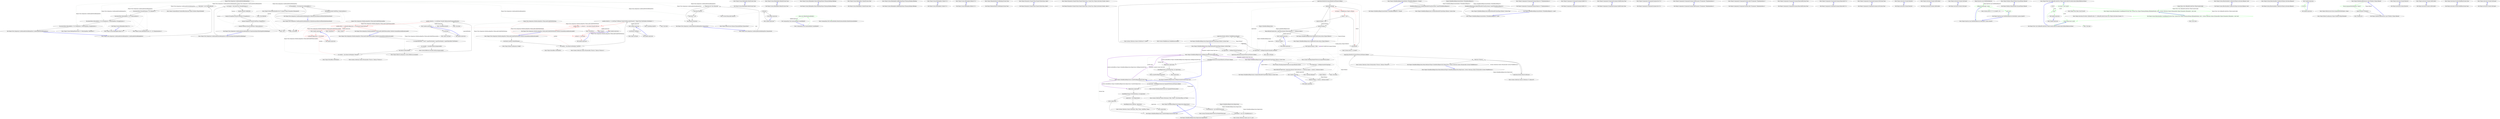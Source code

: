 digraph  {
n34 [label="Ninject.Tests.Integration.ConditionalAttributeBindingTests", span=""];
n0 [label="Entry Ninject.Tests.Integration.ConditionalAttributeBindingTests.ConditionalAttributeBindingTests()", span="75-75", cluster="Ninject.Tests.Integration.ConditionalAttributeBindingTests.ConditionalAttributeBindingTests()"];
n1 [label="this.kernel = new StandardKernel()", span="77-77", cluster="Ninject.Tests.Integration.ConditionalAttributeBindingTests.ConditionalAttributeBindingTests()"];
n2 [label="this.kernel.Bind<IVariableWeapon>().To<Hammer>()", span="78-78", cluster="Ninject.Tests.Integration.ConditionalAttributeBindingTests.ConditionalAttributeBindingTests()"];
n7 [label="Entry Ninject.StandardKernel.StandardKernel(params Ninject.Modules.INinjectModule[])", span="31-31", cluster="Ninject.StandardKernel.StandardKernel(params Ninject.Modules.INinjectModule[])"];
n3 [label="this.kernel.Bind<IAttackAbility>().To<UnknownAttack>()", span="79-79", cluster="Ninject.Tests.Integration.ConditionalAttributeBindingTests.ConditionalAttributeBindingTests()"];
n8 [label="Entry Ninject.Syntax.IBindingRoot.Bind<T>()", span="23-23", cluster="Ninject.Syntax.IBindingRoot.Bind<T>()"];
n9 [label="Entry Ninject.Syntax.IBindingToSyntax<T1>.To<TImplementation>()", span="31-31", cluster="Ninject.Syntax.IBindingToSyntax<T1>.To<TImplementation>()"];
n4 [label="this.kernel.Bind<IAttackAbility>().To<StrongAttack>().WhenTargetHas<StrongAttribute>()", span="80-80", cluster="Ninject.Tests.Integration.ConditionalAttributeBindingTests.ConditionalAttributeBindingTests()"];
n5 [label="this.kernel.Bind<IAttackAbility>().To<WeakAttack>().WhenTargetHas<WeakAttribute>()", span="81-81", cluster="Ninject.Tests.Integration.ConditionalAttributeBindingTests.ConditionalAttributeBindingTests()"];
n10 [label="Entry Ninject.Syntax.IBindingWhenSyntax<T>.WhenTargetHas<TAttribute>()", span="104-104", cluster="Ninject.Syntax.IBindingWhenSyntax<T>.WhenTargetHas<TAttribute>()"];
n6 [label="Exit Ninject.Tests.Integration.ConditionalAttributeBindingTests.ConditionalAttributeBindingTests()", span="75-75", cluster="Ninject.Tests.Integration.ConditionalAttributeBindingTests.ConditionalAttributeBindingTests()"];
n11 [label="Entry Ninject.Tests.Integration.ConditionalAttributeBindingTests.DefaultInstanceIsResolvedWhenNoAttributesMatch()", span="85-85", cluster="Ninject.Tests.Integration.ConditionalAttributeBindingTests.DefaultInstanceIsResolvedWhenNoAttributesMatch()"];
n12 [label="var attackAbility = this.kernel.Get<IAttackAbility>()", span="87-87", cluster="Ninject.Tests.Integration.ConditionalAttributeBindingTests.DefaultInstanceIsResolvedWhenNoAttributesMatch()"];
n13 [label="attackAbility.Should().BeOfType<UnknownAttack>()", span="88-88", cluster="Ninject.Tests.Integration.ConditionalAttributeBindingTests.DefaultInstanceIsResolvedWhenNoAttributesMatch()"];
n15 [label="Entry Ninject.Syntax.IResolutionRoot.Get<T>(params Ninject.Parameters.IParameter[])", span="30-30", cluster="Ninject.Syntax.IResolutionRoot.Get<T>(params Ninject.Parameters.IParameter[])"];
n14 [label="Exit Ninject.Tests.Integration.ConditionalAttributeBindingTests.DefaultInstanceIsResolvedWhenNoAttributesMatch()", span="85-85", cluster="Ninject.Tests.Integration.ConditionalAttributeBindingTests.DefaultInstanceIsResolvedWhenNoAttributesMatch()"];
n16 [label="Entry Unk.Should", span="", cluster="Unk.Should"];
n17 [label="Entry Unk.>", span="", cluster="Unk.>"];
n18 [label="Entry Ninject.Tests.Integration.ConditionalAttributeBindingTests.PropertiesAreInjectMatchingAttributeBindings()", span="92-92", cluster="Ninject.Tests.Integration.ConditionalAttributeBindingTests.PropertiesAreInjectMatchingAttributeBindings()"];
n19 [label="var hammer = this.kernel.Get<IVariableWeapon>()", span="94-94", cluster="Ninject.Tests.Integration.ConditionalAttributeBindingTests.PropertiesAreInjectMatchingAttributeBindings()"];
n20 [label="hammer.Should().NotBeNull()", span="95-95", cluster="Ninject.Tests.Integration.ConditionalAttributeBindingTests.PropertiesAreInjectMatchingAttributeBindings()"];
n21 [label="hammer.StrongAttack.Should().BeOfType<StrongAttack>()", span="96-96", cluster="Ninject.Tests.Integration.ConditionalAttributeBindingTests.PropertiesAreInjectMatchingAttributeBindings()"];
n22 [label="hammer.WeakAttack.Should().BeOfType<WeakAttack>()", span="97-97", cluster="Ninject.Tests.Integration.ConditionalAttributeBindingTests.PropertiesAreInjectMatchingAttributeBindings()"];
n23 [label="hammer.WtfAttack.Should().BeOfType<UnknownAttack>()", span="98-98", cluster="Ninject.Tests.Integration.ConditionalAttributeBindingTests.PropertiesAreInjectMatchingAttributeBindings()"];
n25 [label="Entry Unk.NotBeNull", span="", cluster="Unk.NotBeNull"];
n24 [label="Exit Ninject.Tests.Integration.ConditionalAttributeBindingTests.PropertiesAreInjectMatchingAttributeBindings()", span="92-92", cluster="Ninject.Tests.Integration.ConditionalAttributeBindingTests.PropertiesAreInjectMatchingAttributeBindings()"];
n26 [label="Entry Ninject.Tests.Integration.ConditionalAttributeBindingTests.Dispose(bool)", span="101-101", cluster="Ninject.Tests.Integration.ConditionalAttributeBindingTests.Dispose(bool)"];
n27 [label="disposing && !this.IsDisposed", span="103-103", cluster="Ninject.Tests.Integration.ConditionalAttributeBindingTests.Dispose(bool)"];
n30 [label="base.Dispose( disposing )", span="108-108", cluster="Ninject.Tests.Integration.ConditionalAttributeBindingTests.Dispose(bool)"];
n28 [label="this.kernel.Dispose()", span="105-105", cluster="Ninject.Tests.Integration.ConditionalAttributeBindingTests.Dispose(bool)"];
n29 [label="this.kernel = null", span="106-106", cluster="Ninject.Tests.Integration.ConditionalAttributeBindingTests.Dispose(bool)"];
n32 [label="Entry System.IDisposable.Dispose()", span="0-0", cluster="System.IDisposable.Dispose()"];
n31 [label="Exit Ninject.Tests.Integration.ConditionalAttributeBindingTests.Dispose(bool)", span="101-101", cluster="Ninject.Tests.Integration.ConditionalAttributeBindingTests.Dispose(bool)"];
n33 [label="Entry Ninject.Infrastructure.Disposal.DisposableObject.Dispose(bool)", span="47-47", cluster="Ninject.Infrastructure.Disposal.DisposableObject.Dispose(bool)"];
m0_1 [label="Exit Ninject.Syntax.IBindingRoot.Bind<T>()", span="26-26", cluster="Ninject.Syntax.IBindingRoot.Bind<T>()", file="CachePruningTests.cs"];
m0_2 [label="Entry Ninject.Syntax.IBindingRoot.Bind(System.Type)", span="32-32", cluster="Ninject.Syntax.IBindingRoot.Bind(System.Type)", file="CachePruningTests.cs"];
m0_3 [label="Exit Ninject.Syntax.IBindingRoot.Bind(System.Type)", span="32-32", cluster="Ninject.Syntax.IBindingRoot.Bind(System.Type)", file="CachePruningTests.cs"];
m0_10 [label="Entry Ninject.Syntax.IBindingRoot.Rebind(System.Type)", span="56-56", cluster="Ninject.Syntax.IBindingRoot.Rebind(System.Type)", file="CachePruningTests.cs"];
m0_11 [label="Exit Ninject.Syntax.IBindingRoot.Rebind(System.Type)", span="56-56", cluster="Ninject.Syntax.IBindingRoot.Rebind(System.Type)", file="CachePruningTests.cs"];
m0_14 [label="Entry Ninject.Syntax.IBindingRoot.RemoveBinding(Ninject.Planning.Bindings.IBinding)", span="68-68", cluster="Ninject.Syntax.IBindingRoot.RemoveBinding(Ninject.Planning.Bindings.IBinding)", file="CachePruningTests.cs"];
m0_15 [label="Exit Ninject.Syntax.IBindingRoot.RemoveBinding(Ninject.Planning.Bindings.IBinding)", span="68-68", cluster="Ninject.Syntax.IBindingRoot.RemoveBinding(Ninject.Planning.Bindings.IBinding)", file="CachePruningTests.cs"];
m0_6 [label="Entry Ninject.Syntax.IBindingRoot.Unbind(System.Type)", span="44-44", cluster="Ninject.Syntax.IBindingRoot.Unbind(System.Type)", file="CachePruningTests.cs"];
m0_7 [label="Exit Ninject.Syntax.IBindingRoot.Unbind(System.Type)", span="44-44", cluster="Ninject.Syntax.IBindingRoot.Unbind(System.Type)", file="CachePruningTests.cs"];
m0_12 [label="Entry Ninject.Syntax.IBindingRoot.AddBinding(Ninject.Planning.Bindings.IBinding)", span="62-62", cluster="Ninject.Syntax.IBindingRoot.AddBinding(Ninject.Planning.Bindings.IBinding)", file="CachePruningTests.cs"];
m0_13 [label="Exit Ninject.Syntax.IBindingRoot.AddBinding(Ninject.Planning.Bindings.IBinding)", span="62-62", cluster="Ninject.Syntax.IBindingRoot.AddBinding(Ninject.Planning.Bindings.IBinding)", file="CachePruningTests.cs"];
m0_4 [label="Entry Ninject.Syntax.IBindingRoot.Unbind<T>()", span="38-38", cluster="Ninject.Syntax.IBindingRoot.Unbind<T>()", file="CachePruningTests.cs"];
m0_5 [label="Exit Ninject.Syntax.IBindingRoot.Unbind<T>()", span="38-38", cluster="Ninject.Syntax.IBindingRoot.Unbind<T>()", file="CachePruningTests.cs"];
m0_8 [label="Entry Ninject.Syntax.IBindingRoot.Rebind<T>()", span="50-50", cluster="Ninject.Syntax.IBindingRoot.Rebind<T>()", file="CachePruningTests.cs"];
m0_9 [label="Exit Ninject.Syntax.IBindingRoot.Rebind<T>()", span="50-50", cluster="Ninject.Syntax.IBindingRoot.Rebind<T>()", file="CachePruningTests.cs"];
m1_0 [label="Entry Ninject.IReadonlyKernel.GetBindings(System.Type)", span="19-19", cluster="Ninject.IReadonlyKernel.GetBindings(System.Type)", file="CompiledModuleLoaderPlugin.cs"];
m1_1 [label="Exit Ninject.IReadonlyKernel.GetBindings(System.Type)", span="19-19", cluster="Ninject.IReadonlyKernel.GetBindings(System.Type)", file="CompiledModuleLoaderPlugin.cs"];
m2_0 [label="Entry Ninject.Parameters.PropertyValue.PropertyValue(string, object)", span="26-26", cluster="Ninject.Parameters.PropertyValue.PropertyValue(string, object)", file="ComponentContainer.cs"];
m2_1 [label="Exit Ninject.Parameters.PropertyValue.PropertyValue(string, object)", span="26-26", cluster="Ninject.Parameters.PropertyValue.PropertyValue(string, object)", file="ComponentContainer.cs"];
m2_2 [label="Entry Ninject.Parameters.PropertyValue.PropertyValue(string, System.Func<Ninject.Activation.IContext, object>)", span="33-33", cluster="Ninject.Parameters.PropertyValue.PropertyValue(string, System.Func<Ninject.Activation.IContext, object>)", file="ComponentContainer.cs"];
m2_3 [label="Exit Ninject.Parameters.PropertyValue.PropertyValue(string, System.Func<Ninject.Activation.IContext, object>)", span="33-33", cluster="Ninject.Parameters.PropertyValue.PropertyValue(string, System.Func<Ninject.Activation.IContext, object>)", file="ComponentContainer.cs"];
m4_8 [label="Entry System.Collections.Generic.ICollection<T>.Add(T)", span="0-0", cluster="System.Collections.Generic.ICollection<T>.Add(T)", file="GlobalKernelRegistration.cs"];
m4_66 [label="Entry System.Collections.Generic.List<T>.List()", span="0-0", cluster="System.Collections.Generic.List<T>.List()", file="GlobalKernelRegistration.cs"];
m4_30 [label="Entry object.GetType()", span="0-0", cluster="object.GetType()", file="GlobalKernelRegistration.cs"];
m4_36 [label="Entry Ninject.GlobalKernelRegistration.RemoveKernels(Ninject.GlobalKernelRegistration.Registration, System.Collections.Generic.IEnumerable<System.WeakReference>)", span="93-93", cluster="Ninject.GlobalKernelRegistration.RemoveKernels(Ninject.GlobalKernelRegistration.Registration, System.Collections.Generic.IEnumerable<System.WeakReference>)", file="GlobalKernelRegistration.cs"];
m4_37 [label="registration.KernelLock.AcquireWriterLock(Timeout.Infinite)", span="95-95", cluster="Ninject.GlobalKernelRegistration.RemoveKernels(Ninject.GlobalKernelRegistration.Registration, System.Collections.Generic.IEnumerable<System.WeakReference>)", file="GlobalKernelRegistration.cs"];
m4_38 [label="references.ToArray()", span="98-98", cluster="Ninject.GlobalKernelRegistration.RemoveKernels(Ninject.GlobalKernelRegistration.Registration, System.Collections.Generic.IEnumerable<System.WeakReference>)", file="GlobalKernelRegistration.cs"];
m4_39 [label="registration.Kernels.Remove(reference)", span="100-100", cluster="Ninject.GlobalKernelRegistration.RemoveKernels(Ninject.GlobalKernelRegistration.Registration, System.Collections.Generic.IEnumerable<System.WeakReference>)", file="GlobalKernelRegistration.cs"];
m4_40 [label="Exit Ninject.GlobalKernelRegistration.RemoveKernels(Ninject.GlobalKernelRegistration.Registration, System.Collections.Generic.IEnumerable<System.WeakReference>)", span="93-93", cluster="Ninject.GlobalKernelRegistration.RemoveKernels(Ninject.GlobalKernelRegistration.Registration, System.Collections.Generic.IEnumerable<System.WeakReference>)", file="GlobalKernelRegistration.cs"];
m4_0 [label="Entry Ninject.GlobalKernelRegistration.RegisterKernelForType(Ninject.IKernel, System.Type)", span="37-37", cluster="Ninject.GlobalKernelRegistration.RegisterKernelForType(Ninject.IKernel, System.Type)", file="GlobalKernelRegistration.cs"];
m4_1 [label="var registration = GetRegistrationForType(type)", span="39-39", cluster="Ninject.GlobalKernelRegistration.RegisterKernelForType(Ninject.IKernel, System.Type)", file="GlobalKernelRegistration.cs"];
m4_3 [label="registration.Kernels.Add(new WeakReference(kernel))", span="43-43", cluster="Ninject.GlobalKernelRegistration.RegisterKernelForType(Ninject.IKernel, System.Type)", file="GlobalKernelRegistration.cs"];
m4_2 [label="registration.KernelLock.AcquireWriterLock(Timeout.Infinite)", span="40-40", cluster="Ninject.GlobalKernelRegistration.RegisterKernelForType(Ninject.IKernel, System.Type)", file="GlobalKernelRegistration.cs"];
m4_4 [label="Exit Ninject.GlobalKernelRegistration.RegisterKernelForType(Ninject.IKernel, System.Type)", span="37-37", cluster="Ninject.GlobalKernelRegistration.RegisterKernelForType(Ninject.IKernel, System.Type)", file="GlobalKernelRegistration.cs"];
m4_50 [label="Entry Ninject.GlobalKernelRegistration.CreateNewRegistration(System.Type)", span="128-128", cluster="Ninject.GlobalKernelRegistration.CreateNewRegistration(System.Type)", file="GlobalKernelRegistration.cs"];
m4_51 [label="var lockCookie = kernelRegistrationsLock.UpgradeToWriterLock(Timeout.Infinite)", span="130-130", cluster="Ninject.GlobalKernelRegistration.CreateNewRegistration(System.Type)", file="GlobalKernelRegistration.cs"];
m4_53 [label="kernelRegistrations.TryGetValue(type, out registration)", span="134-134", cluster="Ninject.GlobalKernelRegistration.CreateNewRegistration(System.Type)", file="GlobalKernelRegistration.cs"];
m4_56 [label="kernelRegistrations.Add(type, registration)", span="140-140", cluster="Ninject.GlobalKernelRegistration.CreateNewRegistration(System.Type)", file="GlobalKernelRegistration.cs"];
m4_52 [label="Registration registration", span="133-133", cluster="Ninject.GlobalKernelRegistration.CreateNewRegistration(System.Type)", file="GlobalKernelRegistration.cs"];
m4_54 [label="return registration;", span="136-136", cluster="Ninject.GlobalKernelRegistration.CreateNewRegistration(System.Type)", file="GlobalKernelRegistration.cs"];
m4_55 [label="registration = new Registration()", span="139-139", cluster="Ninject.GlobalKernelRegistration.CreateNewRegistration(System.Type)", file="GlobalKernelRegistration.cs"];
m4_57 [label="return registration;", span="141-141", cluster="Ninject.GlobalKernelRegistration.CreateNewRegistration(System.Type)", file="GlobalKernelRegistration.cs"];
m4_58 [label="Exit Ninject.GlobalKernelRegistration.CreateNewRegistration(System.Type)", span="128-128", cluster="Ninject.GlobalKernelRegistration.CreateNewRegistration(System.Type)", file="GlobalKernelRegistration.cs"];
m4_31 [label="Entry System.Threading.ReaderWriterLock.AcquireReaderLock(int)", span="0-0", cluster="System.Threading.ReaderWriterLock.AcquireReaderLock(int)", file="GlobalKernelRegistration.cs"];
m4_9 [label="Entry Ninject.GlobalKernelRegistration.UnregisterKernelForType(Ninject.IKernel, System.Type)", span="51-51", cluster="Ninject.GlobalKernelRegistration.UnregisterKernelForType(Ninject.IKernel, System.Type)", file="GlobalKernelRegistration.cs"];
m4_10 [label="var registration = GetRegistrationForType(type)", span="53-53", cluster="Ninject.GlobalKernelRegistration.UnregisterKernelForType(Ninject.IKernel, System.Type)", file="GlobalKernelRegistration.cs"];
m4_11 [label="RemoveKernels(registration, registration.Kernels.Where(reference => reference.Target == kernel || !reference.IsAlive))", span="54-54", cluster="Ninject.GlobalKernelRegistration.UnregisterKernelForType(Ninject.IKernel, System.Type)", file="GlobalKernelRegistration.cs"];
m4_12 [label="Exit Ninject.GlobalKernelRegistration.UnregisterKernelForType(Ninject.IKernel, System.Type)", span="51-51", cluster="Ninject.GlobalKernelRegistration.UnregisterKernelForType(Ninject.IKernel, System.Type)", file="GlobalKernelRegistration.cs"];
m4_59 [label="Entry System.Threading.ReaderWriterLock.UpgradeToWriterLock(int)", span="0-0", cluster="System.Threading.ReaderWriterLock.UpgradeToWriterLock(int)", file="GlobalKernelRegistration.cs"];
m4_32 [label="Entry System.Action<T>.Invoke(T)", span="0-0", cluster="System.Action<T>.Invoke(T)", file="GlobalKernelRegistration.cs"];
m4_13 [label="Entry Unk.Where", span="", cluster="Unk.Where", file="GlobalKernelRegistration.cs"];
m4_60 [label="Entry Ninject.GlobalKernelRegistration.Registration.Registration()", span="151-151", cluster="Ninject.GlobalKernelRegistration.Registration.Registration()", file="GlobalKernelRegistration.cs"];
m4_62 [label="this.KernelLock = new ReaderWriterLock()", span="153-153", cluster="Ninject.GlobalKernelRegistration.Registration.Registration()", file="GlobalKernelRegistration.cs"];
m4_63 [label="this.Kernels = new List<WeakReference>()", span="154-154", cluster="Ninject.GlobalKernelRegistration.Registration.Registration()", file="GlobalKernelRegistration.cs"];
m4_64 [label="Exit Ninject.GlobalKernelRegistration.Registration.Registration()", span="151-151", cluster="Ninject.GlobalKernelRegistration.Registration.Registration()", file="GlobalKernelRegistration.cs"];
m4_14 [label="Entry Unk.RemoveKernels", span="", cluster="Unk.RemoveKernels", file="GlobalKernelRegistration.cs"];
m4_5 [label="Entry Ninject.GlobalKernelRegistration.GetRegistrationForType(System.Type)", span="109-109", cluster="Ninject.GlobalKernelRegistration.GetRegistrationForType(System.Type)", file="GlobalKernelRegistration.cs"];
m4_43 [label="kernelRegistrationsLock.AcquireReaderLock(Timeout.Infinite)", span="111-111", cluster="Ninject.GlobalKernelRegistration.GetRegistrationForType(System.Type)", file="GlobalKernelRegistration.cs"];
m4_45 [label="kernelRegistrations.TryGetValue(type, out registration)", span="115-115", cluster="Ninject.GlobalKernelRegistration.GetRegistrationForType(System.Type)", file="GlobalKernelRegistration.cs"];
m4_47 [label="return CreateNewRegistration(type);", span="120-120", cluster="Ninject.GlobalKernelRegistration.GetRegistrationForType(System.Type)", file="GlobalKernelRegistration.cs"];
m4_44 [label="Registration registration", span="114-114", cluster="Ninject.GlobalKernelRegistration.GetRegistrationForType(System.Type)", file="GlobalKernelRegistration.cs"];
m4_46 [label="return registration;", span="117-117", cluster="Ninject.GlobalKernelRegistration.GetRegistrationForType(System.Type)", file="GlobalKernelRegistration.cs"];
m4_48 [label="Exit Ninject.GlobalKernelRegistration.GetRegistrationForType(System.Type)", span="109-109", cluster="Ninject.GlobalKernelRegistration.GetRegistrationForType(System.Type)", file="GlobalKernelRegistration.cs"];
m4_33 [label="Entry lambda expression", span="89-89", cluster="lambda expression", file="GlobalKernelRegistration.cs"];
m4_16 [label="reference.Target == kernel || !reference.IsAlive", span="54-54", cluster="lambda expression", file="GlobalKernelRegistration.cs"];
m4_15 [label="Entry lambda expression", span="54-54", cluster="lambda expression", file="GlobalKernelRegistration.cs"];
m4_17 [label="Exit lambda expression", span="54-54", cluster="lambda expression", file="GlobalKernelRegistration.cs"];
m4_34 [label="!reference.IsAlive", span="89-89", cluster="lambda expression", file="GlobalKernelRegistration.cs"];
m4_35 [label="Exit lambda expression", span="89-89", cluster="lambda expression", file="GlobalKernelRegistration.cs"];
m4_49 [label="Entry System.Collections.Generic.IDictionary<TKey, TValue>.TryGetValue(TKey, out TValue)", span="0-0", cluster="System.Collections.Generic.IDictionary<TKey, TValue>.TryGetValue(TKey, out TValue)", file="GlobalKernelRegistration.cs"];
m4_42 [label="Entry System.Collections.Generic.ICollection<T>.Remove(T)", span="0-0", cluster="System.Collections.Generic.ICollection<T>.Remove(T)", file="GlobalKernelRegistration.cs"];
m4_7 [label="Entry System.WeakReference.WeakReference(object)", span="0-0", cluster="System.WeakReference.WeakReference(object)", file="GlobalKernelRegistration.cs"];
m4_65 [label="Entry System.Threading.ReaderWriterLock.ReaderWriterLock()", span="0-0", cluster="System.Threading.ReaderWriterLock.ReaderWriterLock()", file="GlobalKernelRegistration.cs"];
m4_18 [label="Entry Ninject.GlobalKernelRegistration.MapKernels(System.Action<Ninject.IKernel>)", span="61-61", cluster="Ninject.GlobalKernelRegistration.MapKernels(System.Action<Ninject.IKernel>)", file="GlobalKernelRegistration.cs"];
m4_19 [label="bool requiresCleanup = false", span="63-63", cluster="Ninject.GlobalKernelRegistration.MapKernels(System.Action<Ninject.IKernel>)", file="GlobalKernelRegistration.cs"];
m4_25 [label="action(kernel)", span="74-74", cluster="Ninject.GlobalKernelRegistration.MapKernels(System.Action<Ninject.IKernel>)", file="GlobalKernelRegistration.cs"];
m4_20 [label="var registration = GetRegistrationForType(this.GetType())", span="64-64", cluster="Ninject.GlobalKernelRegistration.MapKernels(System.Action<Ninject.IKernel>)", file="GlobalKernelRegistration.cs"];
m4_27 [label=requiresCleanup, span="87-87", cluster="Ninject.GlobalKernelRegistration.MapKernels(System.Action<Ninject.IKernel>)", file="GlobalKernelRegistration.cs"];
m4_21 [label="registration.KernelLock.AcquireReaderLock(Timeout.Infinite)", span="65-65", cluster="Ninject.GlobalKernelRegistration.MapKernels(System.Action<Ninject.IKernel>)", file="GlobalKernelRegistration.cs"];
m4_22 [label="registration.Kernels", span="69-69", cluster="Ninject.GlobalKernelRegistration.MapKernels(System.Action<Ninject.IKernel>)", file="GlobalKernelRegistration.cs"];
m4_28 [label="RemoveKernels(registration, registration.Kernels.Where(reference => !reference.IsAlive))", span="89-89", cluster="Ninject.GlobalKernelRegistration.MapKernels(System.Action<Ninject.IKernel>)", file="GlobalKernelRegistration.cs"];
m4_23 [label="var kernel = weakReference.Target as IKernel", span="71-71", cluster="Ninject.GlobalKernelRegistration.MapKernels(System.Action<Ninject.IKernel>)", color=red, community=0, file="GlobalKernelRegistration.cs"];
m4_24 [label="kernel != null", span="72-72", cluster="Ninject.GlobalKernelRegistration.MapKernels(System.Action<Ninject.IKernel>)", file="GlobalKernelRegistration.cs"];
m4_26 [label="requiresCleanup = true", span="78-78", cluster="Ninject.GlobalKernelRegistration.MapKernels(System.Action<Ninject.IKernel>)", file="GlobalKernelRegistration.cs"];
m4_29 [label="Exit Ninject.GlobalKernelRegistration.MapKernels(System.Action<Ninject.IKernel>)", span="61-61", cluster="Ninject.GlobalKernelRegistration.MapKernels(System.Action<Ninject.IKernel>)", file="GlobalKernelRegistration.cs"];
m4_61 [label="Entry System.Collections.Generic.IDictionary<TKey, TValue>.Add(TKey, TValue)", span="0-0", cluster="System.Collections.Generic.IDictionary<TKey, TValue>.Add(TKey, TValue)", file="GlobalKernelRegistration.cs"];
m4_41 [label="Entry System.Collections.Generic.IEnumerable<TSource>.ToArray<TSource>()", span="0-0", cluster="System.Collections.Generic.IEnumerable<TSource>.ToArray<TSource>()", file="GlobalKernelRegistration.cs"];
m4_6 [label="Entry System.Threading.ReaderWriterLock.AcquireWriterLock(int)", span="0-0", cluster="System.Threading.ReaderWriterLock.AcquireWriterLock(int)", file="GlobalKernelRegistration.cs"];
m4_67 [label="Ninject.IKernel", span="", file="GlobalKernelRegistration.cs"];
m4_68 [label="Ninject.GlobalKernelRegistration", span="", file="GlobalKernelRegistration.cs"];
m4_69 [label="Ninject.GlobalKernelRegistration.Registration", span="", file="GlobalKernelRegistration.cs"];
m5_4 [label="Entry Ninject.GlobalKernelRegistrationModule<TGlobalKernelRegistry>.Unload()", span="45-45", cluster="Ninject.GlobalKernelRegistrationModule<TGlobalKernelRegistry>.Unload()", file="GlobalKernelRegistrationModule.cs"];
m5_5 [label="GlobalKernelRegistration.UnregisterKernelForType(this.Kernel, typeof(TGlobalKernelRegistry))", span="47-47", cluster="Ninject.GlobalKernelRegistrationModule<TGlobalKernelRegistry>.Unload()", file="GlobalKernelRegistrationModule.cs"];
m5_6 [label="Exit Ninject.GlobalKernelRegistrationModule<TGlobalKernelRegistry>.Unload()", span="45-45", cluster="Ninject.GlobalKernelRegistrationModule<TGlobalKernelRegistry>.Unload()", file="GlobalKernelRegistrationModule.cs"];
m5_3 [label="Entry Ninject.GlobalKernelRegistration.RegisterKernelForType(Ninject.IKernel, System.Type)", span="37-37", cluster="Ninject.GlobalKernelRegistration.RegisterKernelForType(Ninject.IKernel, System.Type)", file="GlobalKernelRegistrationModule.cs"];
m5_7 [label="Entry Ninject.GlobalKernelRegistration.UnregisterKernelForType(Ninject.IKernel, System.Type)", span="51-51", cluster="Ninject.GlobalKernelRegistration.UnregisterKernelForType(Ninject.IKernel, System.Type)", file="GlobalKernelRegistrationModule.cs"];
m5_0 [label="Entry Ninject.GlobalKernelRegistrationModule<TGlobalKernelRegistry>.Load()", span="37-37", cluster="Ninject.GlobalKernelRegistrationModule<TGlobalKernelRegistry>.Load()", file="GlobalKernelRegistrationModule.cs"];
m5_1 [label="GlobalKernelRegistration.RegisterKernelForType(this.Kernel, typeof(TGlobalKernelRegistry))", span="39-39", cluster="Ninject.GlobalKernelRegistrationModule<TGlobalKernelRegistry>.Load()", file="GlobalKernelRegistrationModule.cs"];
m5_2 [label="Exit Ninject.GlobalKernelRegistrationModule<TGlobalKernelRegistry>.Load()", span="37-37", cluster="Ninject.GlobalKernelRegistrationModule<TGlobalKernelRegistry>.Load()", file="GlobalKernelRegistrationModule.cs"];
m5_8 [label="Ninject.GlobalKernelRegistrationModule<TGlobalKernelRegistry>", span="", file="GlobalKernelRegistrationModule.cs"];
m6_6 [label="Entry Ninject.Components.IComponentContainer.Remove<T, TImplementation>()", span="52-52", cluster="Ninject.Components.IComponentContainer.Remove<T, TImplementation>()", file="IComponentContainer.cs"];
m6_7 [label="Exit Ninject.Components.IComponentContainer.Remove<T, TImplementation>()", span="52-52", cluster="Ninject.Components.IComponentContainer.Remove<T, TImplementation>()", file="IComponentContainer.cs"];
m6_10 [label="Entry Ninject.Components.IComponentContainer.GetAll<T>()", span="66-66", cluster="Ninject.Components.IComponentContainer.GetAll<T>()", file="IComponentContainer.cs"];
m6_11 [label="Exit Ninject.Components.IComponentContainer.GetAll<T>()", span="66-66", cluster="Ninject.Components.IComponentContainer.GetAll<T>()", file="IComponentContainer.cs"];
m6_14 [label="Entry Ninject.Components.IComponentContainer.GetAll(System.Type)", span="80-80", cluster="Ninject.Components.IComponentContainer.GetAll(System.Type)", file="IComponentContainer.cs"];
m6_15 [label="Exit Ninject.Components.IComponentContainer.GetAll(System.Type)", span="80-80", cluster="Ninject.Components.IComponentContainer.GetAll(System.Type)", file="IComponentContainer.cs"];
m6_8 [label="Entry Ninject.Components.IComponentContainer.Get<T>()", span="59-59", cluster="Ninject.Components.IComponentContainer.Get<T>()", file="IComponentContainer.cs"];
m6_9 [label="Exit Ninject.Components.IComponentContainer.Get<T>()", span="59-59", cluster="Ninject.Components.IComponentContainer.Get<T>()", file="IComponentContainer.cs"];
m6_16 [label="Entry Ninject.Components.IComponentContainer.AddTransient<TComponent, TImplementation>()", span="87-87", cluster="Ninject.Components.IComponentContainer.AddTransient<TComponent, TImplementation>()", file="IComponentContainer.cs"];
m6_17 [label="Exit Ninject.Components.IComponentContainer.AddTransient<TComponent, TImplementation>()", span="87-87", cluster="Ninject.Components.IComponentContainer.AddTransient<TComponent, TImplementation>()", file="IComponentContainer.cs"];
m6_0 [label="Entry Ninject.Components.IComponentContainer.Add<TComponent, TImplementation>()", span="31-31", cluster="Ninject.Components.IComponentContainer.Add<TComponent, TImplementation>()", file="IComponentContainer.cs"];
m6_1 [label="Exit Ninject.Components.IComponentContainer.Add<TComponent, TImplementation>()", span="31-31", cluster="Ninject.Components.IComponentContainer.Add<TComponent, TImplementation>()", file="IComponentContainer.cs"];
m6_4 [label="Entry Ninject.Components.IComponentContainer.RemoveAll(System.Type)", span="45-45", cluster="Ninject.Components.IComponentContainer.RemoveAll(System.Type)", file="IComponentContainer.cs"];
m6_5 [label="Exit Ninject.Components.IComponentContainer.RemoveAll(System.Type)", span="45-45", cluster="Ninject.Components.IComponentContainer.RemoveAll(System.Type)", file="IComponentContainer.cs"];
m6_2 [label="Entry Ninject.Components.IComponentContainer.RemoveAll<T>()", span="39-39", cluster="Ninject.Components.IComponentContainer.RemoveAll<T>()", file="IComponentContainer.cs"];
m6_3 [label="Exit Ninject.Components.IComponentContainer.RemoveAll<T>()", span="39-39", cluster="Ninject.Components.IComponentContainer.RemoveAll<T>()", file="IComponentContainer.cs"];
m6_12 [label="Entry Ninject.Components.IComponentContainer.Get(System.Type)", span="73-73", cluster="Ninject.Components.IComponentContainer.Get(System.Type)", file="IComponentContainer.cs"];
m6_13 [label="Exit Ninject.Components.IComponentContainer.Get(System.Type)", span="73-73", cluster="Ninject.Components.IComponentContainer.Get(System.Type)", file="IComponentContainer.cs"];
m7_4 [label="Entry Ninject.Activation.IContext.Resolve()", span="75-75", cluster="Ninject.Activation.IContext.Resolve()", file="IContext.cs"];
m7_5 [label="Exit Ninject.Activation.IContext.Resolve()", span="75-75", cluster="Ninject.Activation.IContext.Resolve()", file="IContext.cs"];
m7_0 [label="Entry Ninject.Activation.IContext.GetProvider()", span="63-63", cluster="Ninject.Activation.IContext.GetProvider()", file="IContext.cs"];
m7_1 [label="Exit Ninject.Activation.IContext.GetProvider()", span="63-63", cluster="Ninject.Activation.IContext.GetProvider()", file="IContext.cs"];
m7_2 [label="Entry Ninject.Activation.IContext.GetScope()", span="69-69", cluster="Ninject.Activation.IContext.GetScope()", file="IContext.cs"];
m7_3 [label="Exit Ninject.Activation.IContext.GetScope()", span="69-69", cluster="Ninject.Activation.IContext.GetScope()", file="IContext.cs"];
m12_6 [label="Entry System.Action<T1, T2>.Invoke(T1, T2)", span="0-0", cluster="System.Action<T1, T2>.Invoke(T1, T2)", file="INinjectModule.cs"];
m12_0 [label="Entry Ninject.Modules.INinjectModule.OnLoad(Ninject.IKernel)", span="31-31", cluster="Ninject.Modules.INinjectModule.OnLoad(Ninject.IKernel)", file="INinjectModule.cs"];
m12_1 [label="Exit Ninject.Modules.INinjectModule.OnLoad(Ninject.IKernel)", span="31-31", cluster="Ninject.Modules.INinjectModule.OnLoad(Ninject.IKernel)", file="INinjectModule.cs"];
m12_2 [label="Entry Ninject.Injection.Linq.VoidMethodInjector.Invoke(object, params object[])", span="40-40", cluster="Ninject.Injection.Linq.VoidMethodInjector.Invoke(object, params object[])", file="INinjectModule.cs"];
m12_3 [label="Callback.Invoke(target, values)", span="42-42", cluster="Ninject.Injection.Linq.VoidMethodInjector.Invoke(object, params object[])", file="INinjectModule.cs", color=green, community=0];
m12_4 [label="return null;", span="43-43", cluster="Ninject.Injection.Linq.VoidMethodInjector.Invoke(object, params object[])", file="INinjectModule.cs", color=green, community=0];
m12_5 [label="Exit Ninject.Injection.Linq.VoidMethodInjector.Invoke(object, params object[])", span="40-40", cluster="Ninject.Injection.Linq.VoidMethodInjector.Invoke(object, params object[])", file="INinjectModule.cs"];
m12_7 [label="Ninject.Injection.Linq.VoidMethodInjector", span="", file="INinjectModule.cs"];
m14_4 [label="Entry Ninject.Tests.Unit.CallbackProviderTests.WhenCreateIsCalled.ProviderInvokesCallbackToRetrieveValue()", span="23-23", cluster="Ninject.Tests.Unit.CallbackProviderTests.WhenCreateIsCalled.ProviderInvokesCallbackToRetrieveValue()", file="IResolutionRoot.cs"];
m14_5 [label="var sword = new Sword()", span="25-25", cluster="Ninject.Tests.Unit.CallbackProviderTests.WhenCreateIsCalled.ProviderInvokesCallbackToRetrieveValue()", file="IResolutionRoot.cs", color=green, community=0];
m14_8 [label="Assert.Same(sword, result)", span="28-28", cluster="Ninject.Tests.Unit.CallbackProviderTests.WhenCreateIsCalled.ProviderInvokesCallbackToRetrieveValue()", file="IResolutionRoot.cs", color=green, community=0];
m14_9 [label="Exit Ninject.Tests.Unit.CallbackProviderTests.WhenCreateIsCalled.ProviderInvokesCallbackToRetrieveValue()", span="23-23", cluster="Ninject.Tests.Unit.CallbackProviderTests.WhenCreateIsCalled.ProviderInvokesCallbackToRetrieveValue()", file="IResolutionRoot.cs"];
m14_2 [label="Entry Ninject.Syntax.IResolutionRoot.CanResolve(Ninject.Activation.IRequest, bool)", span="39-39", cluster="Ninject.Syntax.IResolutionRoot.CanResolve(Ninject.Activation.IRequest, bool)", file="IResolutionRoot.cs"];
m14_3 [label="Exit Ninject.Syntax.IResolutionRoot.CanResolve(Ninject.Activation.IRequest, bool)", span="39-39", cluster="Ninject.Syntax.IResolutionRoot.CanResolve(Ninject.Activation.IRequest, bool)", file="IResolutionRoot.cs"];
m14_6 [label="Entry Ninject.Syntax.IResolutionRoot.CreateRequest(System.Type, System.Func<Ninject.Planning.Bindings.IBindingMetadata, bool>, System.Collections.Generic.IEnumerable<Ninject.Parameters.IParameter>, bool, bool)", span="58-58", cluster="Ninject.Syntax.IResolutionRoot.CreateRequest(System.Type, System.Func<Ninject.Planning.Bindings.IBindingMetadata, bool>, System.Collections.Generic.IEnumerable<Ninject.Parameters.IParameter>, bool, bool)", color=green, community=0, file="IResolutionRoot.cs"];
m14_7 [label="Exit Ninject.Syntax.IResolutionRoot.CreateRequest(System.Type, System.Func<Ninject.Planning.Bindings.IBindingMetadata, bool>, System.Collections.Generic.IEnumerable<Ninject.Parameters.IParameter>, bool, bool)", span="58-58", cluster="Ninject.Syntax.IResolutionRoot.CreateRequest(System.Type, System.Func<Ninject.Planning.Bindings.IBindingMetadata, bool>, System.Collections.Generic.IEnumerable<Ninject.Parameters.IParameter>, bool, bool)", color=green, community=0, file="IResolutionRoot.cs"];
m14_13 [label="Entry Unk.Same", span="", cluster="Unk.Same", file="IResolutionRoot.cs"];
m14_0 [label="Entry Ninject.Syntax.IResolutionRoot.CanResolve(Ninject.Activation.IRequest)", span="29-29", cluster="Ninject.Syntax.IResolutionRoot.CanResolve(Ninject.Activation.IRequest)", file="IResolutionRoot.cs"];
m14_1 [label="Exit Ninject.Syntax.IResolutionRoot.CanResolve(Ninject.Activation.IRequest)", span="29-29", cluster="Ninject.Syntax.IResolutionRoot.CanResolve(Ninject.Activation.IRequest)", file="IResolutionRoot.cs"];
m14_12 [label="Entry Unk.Create", span="", cluster="Unk.Create", file="IResolutionRoot.cs"];
m14_11 [label="Entry Ninject.Activation.Providers.CallbackProvider<T>.CallbackProvider(System.Func<Ninject.Activation.IContext, T>)", span="37-37", cluster="Ninject.Activation.Providers.CallbackProvider<T>.CallbackProvider(System.Func<Ninject.Activation.IContext, T>)", file="IResolutionRoot.cs"];
m14_14 [label="Entry lambda expression", span="26-26", cluster="lambda expression", file="IResolutionRoot.cs"];
m14_15 [label=sword, span="26-26", cluster="lambda expression", color=green, community=0, file="IResolutionRoot.cs"];
m14_16 [label="Exit lambda expression", span="26-26", cluster="lambda expression", file="IResolutionRoot.cs"];
m14_10 [label="Entry Ninject.Tests.Fakes.Sword.Sword()", span="4-4", cluster="Ninject.Tests.Fakes.Sword.Sword()", file="IResolutionRoot.cs"];
m14_18 [label="Ninject.Tests.Unit.CallbackProviderTests.WhenCreateIsCalled", span="", file="IResolutionRoot.cs"];
m14_19 [label=sword, span="", file="IResolutionRoot.cs"];
m16_3 [label="Entry lambda expression", span="29-29", cluster="lambda expression", file="ModuleLoader.cs"];
m16_4 [label="ctx.Kernel", span="29-29", cluster="lambda expression", color=green, community=0, file="ModuleLoader.cs"];
m16_5 [label="Exit lambda expression", span="29-29", cluster="lambda expression", file="ModuleLoader.cs"];
m17_0 [label="Entry Ninject.ModuleLoadExtensions.Load<TModule>(Ninject.IKernel)", span="28-28", cluster="Ninject.ModuleLoadExtensions.Load<TModule>(Ninject.IKernel)", file="ModuleLoadExtensions.cs"];
m17_1 [label="Ensure.ArgumentNotNull(kernel, ''kernel'')", span="31-31", cluster="Ninject.ModuleLoadExtensions.Load<TModule>(Ninject.IKernel)", color=green, community=0, file="ModuleLoadExtensions.cs"];
m17_2 [label="kernel.Load(new TModule())", span="32-32", cluster="Ninject.ModuleLoadExtensions.Load<TModule>(Ninject.IKernel)", file="ModuleLoadExtensions.cs"];
m17_3 [label="Exit Ninject.ModuleLoadExtensions.Load<TModule>(Ninject.IKernel)", span="28-28", cluster="Ninject.ModuleLoadExtensions.Load<TModule>(Ninject.IKernel)", file="ModuleLoadExtensions.cs"];
m17_4 [label="Entry Ninject.Infrastructure.Ensure.ArgumentNotNull(object, string)", span="17-17", cluster="Ninject.Infrastructure.Ensure.ArgumentNotNull(object, string)", file="ModuleLoadExtensions.cs"];
m17_6 [label="Entry Ninject.IKernel.Load(params Ninject.Modules.INinjectModule[])", span="40-40", cluster="Ninject.IKernel.Load(params Ninject.Modules.INinjectModule[])", file="ModuleLoadExtensions.cs"];
m17_5 [label="Entry TModule.cstr", span="", cluster="TModule.cstr", file="ModuleLoadExtensions.cs"];
m18_4 [label="Entry Ninject.Activation.IContext.Resolve()", span="87-87", cluster="Ninject.Activation.IContext.Resolve()", file="NinjectModule.cs"];
m18_5 [label="Exit Ninject.Activation.IContext.Resolve()", span="87-87", cluster="Ninject.Activation.IContext.Resolve()", file="NinjectModule.cs"];
m18_0 [label="Entry Ninject.Activation.IContext.GetProvider()", span="75-75", cluster="Ninject.Activation.IContext.GetProvider()", file="NinjectModule.cs"];
m18_1 [label="Exit Ninject.Activation.IContext.GetProvider()", span="75-75", cluster="Ninject.Activation.IContext.GetProvider()", file="NinjectModule.cs"];
m18_6 [label="Entry Ninject.Activation.IContext.BuildPlan(System.Type)", span="93-93", cluster="Ninject.Activation.IContext.BuildPlan(System.Type)", file="NinjectModule.cs"];
m18_7 [label="Exit Ninject.Activation.IContext.BuildPlan(System.Type)", span="93-93", cluster="Ninject.Activation.IContext.BuildPlan(System.Type)", file="NinjectModule.cs"];
m18_2 [label="Entry Ninject.Activation.IContext.GetScope()", span="81-81", cluster="Ninject.Activation.IContext.GetScope()", file="NinjectModule.cs"];
m18_3 [label="Exit Ninject.Activation.IContext.GetScope()", span="81-81", cluster="Ninject.Activation.IContext.GetScope()", file="NinjectModule.cs"];
m22_3 [label="Entry CommandLine.Text.SentenceBuilder.DefaultSentenceBuilder.DefaultSentenceBuilder()", span="65-65", cluster="CommandLine.Text.SentenceBuilder.DefaultSentenceBuilder.DefaultSentenceBuilder()", file="StandardKernel.cs"];
m22_0 [label="Entry CommandLine.Text.SentenceBuilder.CreateDefault()", span="21-21", cluster="CommandLine.Text.SentenceBuilder.CreateDefault()", file="StandardKernel.cs"];
m22_1 [label="return new DefaultSentenceBuilder();", span="23-23", cluster="CommandLine.Text.SentenceBuilder.CreateDefault()", file="StandardKernel.cs", color=green, community=0];
m22_2 [label="Exit CommandLine.Text.SentenceBuilder.CreateDefault()", span="21-21", cluster="CommandLine.Text.SentenceBuilder.CreateDefault()", file="StandardKernel.cs"];
m22_4 [label="Entry lambda expression", span="27-27", cluster="lambda expression", file="StandardKernel.cs"];
m22_5 [label="x.Dispose()", span="27-27", cluster="lambda expression", file="StandardKernel.cs"];
m22_6 [label="Exit lambda expression", span="27-27", cluster="lambda expression", file="StandardKernel.cs"];
m23_15 [label="Entry Unk.All", span="", cluster="Unk.All", file="WhenLoadIsCalledWithAssemblies.cs"];
m23_16 [label="Entry Unk.BeTrue", span="", cluster="Unk.BeTrue", file="WhenLoadIsCalledWithAssemblies.cs"];
m23_8 [label="Entry System.Reflection.Assembly.GetExecutingAssembly()", span="0-0", cluster="System.Reflection.Assembly.GetExecutingAssembly()", file="WhenLoadIsCalledWithAssemblies.cs"];
m23_10 [label="Entry Ninject.KernelBase.GetModules()", span="194-194", cluster="Ninject.KernelBase.GetModules()", file="WhenLoadIsCalledWithAssemblies.cs"];
m23_0 [label="Entry Ninject.Tests.Integration.ModuleLoadingTests.WhenLoadIsCalledWithAssemblies.ModulesContainedInAssembliesAreLoaded()", span="12-12", cluster="Ninject.Tests.Integration.ModuleLoadingTests.WhenLoadIsCalledWithAssemblies.ModulesContainedInAssembliesAreLoaded()", file="WhenLoadIsCalledWithAssemblies.cs"];
m23_1 [label="var expectedModules = new[] { typeof(TestModule), typeof(TestModule2), typeof(OtherFakes.TestModule) }", span="14-14", cluster="Ninject.Tests.Integration.ModuleLoadingTests.WhenLoadIsCalledWithAssemblies.ModulesContainedInAssembliesAreLoaded()", file="WhenLoadIsCalledWithAssemblies.cs"];
m23_2 [label="var assembly = Assembly.GetExecutingAssembly()", span="15-15", cluster="Ninject.Tests.Integration.ModuleLoadingTests.WhenLoadIsCalledWithAssemblies.ModulesContainedInAssembliesAreLoaded()", file="WhenLoadIsCalledWithAssemblies.cs"];
m23_5 [label="modules.Select(m => m.GetType()).Should().BeEquivalentTo(expectedModules)", span="20-20", cluster="Ninject.Tests.Integration.ModuleLoadingTests.WhenLoadIsCalledWithAssemblies.ModulesContainedInAssembliesAreLoaded()", file="WhenLoadIsCalledWithAssemblies.cs"];
m23_3 [label="this.Kernel.Load(assembly)", span="17-17", cluster="Ninject.Tests.Integration.ModuleLoadingTests.WhenLoadIsCalledWithAssemblies.ModulesContainedInAssembliesAreLoaded()", file="WhenLoadIsCalledWithAssemblies.cs"];
m23_4 [label="var modules = this.Kernel.GetModules().ToArray()", span="18-18", cluster="Ninject.Tests.Integration.ModuleLoadingTests.WhenLoadIsCalledWithAssemblies.ModulesContainedInAssembliesAreLoaded()", file="WhenLoadIsCalledWithAssemblies.cs"];
m23_6 [label="modules.All(m => m.KernelConfiguration == this.Kernel).Should().BeTrue()", span="21-21", cluster="Ninject.Tests.Integration.ModuleLoadingTests.WhenLoadIsCalledWithAssemblies.ModulesContainedInAssembliesAreLoaded()", color=red, community=0, file="WhenLoadIsCalledWithAssemblies.cs"];
m23_7 [label="Exit Ninject.Tests.Integration.ModuleLoadingTests.WhenLoadIsCalledWithAssemblies.ModulesContainedInAssembliesAreLoaded()", span="12-12", cluster="Ninject.Tests.Integration.ModuleLoadingTests.WhenLoadIsCalledWithAssemblies.ModulesContainedInAssembliesAreLoaded()", file="WhenLoadIsCalledWithAssemblies.cs"];
m23_21 [label="Entry lambda expression", span="21-21", cluster="lambda expression", file="WhenLoadIsCalledWithAssemblies.cs"];
m23_17 [label="Entry lambda expression", span="20-20", cluster="lambda expression", file="WhenLoadIsCalledWithAssemblies.cs"];
m23_18 [label="m.GetType()", span="20-20", cluster="lambda expression", file="WhenLoadIsCalledWithAssemblies.cs"];
m23_19 [label="Exit lambda expression", span="20-20", cluster="lambda expression", file="WhenLoadIsCalledWithAssemblies.cs"];
m23_22 [label="m.KernelConfiguration == this.Kernel", span="21-21", cluster="lambda expression", color=red, community=0, file="WhenLoadIsCalledWithAssemblies.cs"];
m23_23 [label="Exit lambda expression", span="21-21", cluster="lambda expression", file="WhenLoadIsCalledWithAssemblies.cs"];
m23_11 [label="Entry System.Collections.Generic.IEnumerable<TSource>.ToArray<TSource>()", span="0-0", cluster="System.Collections.Generic.IEnumerable<TSource>.ToArray<TSource>()", file="WhenLoadIsCalledWithAssemblies.cs"];
m23_20 [label="Entry object.GetType()", span="0-0", cluster="object.GetType()", file="WhenLoadIsCalledWithAssemblies.cs"];
m23_9 [label="Entry Ninject.IKernel.Load(params System.Reflection.Assembly[])", span="61-61", cluster="Ninject.IKernel.Load(params System.Reflection.Assembly[])", file="WhenLoadIsCalledWithAssemblies.cs"];
m23_14 [label="Entry Unk.BeEquivalentTo", span="", cluster="Unk.BeEquivalentTo", file="WhenLoadIsCalledWithAssemblies.cs"];
m23_12 [label="Entry Unk.Select", span="", cluster="Unk.Select", file="WhenLoadIsCalledWithAssemblies.cs"];
m23_24 [label="Ninject.Tests.Integration.ModuleLoadingTests.WhenLoadIsCalledWithAssemblies", span="", file="WhenLoadIsCalledWithAssemblies.cs"];
m24_12 [label="Entry Unk.All", span="", cluster="Unk.All", file="WhenLoadIsCalledWithFileName.cs"];
m24_6 [label="Entry Ninject.IKernel.Load(params string[])", span="51-51", cluster="Ninject.IKernel.Load(params string[])", file="WhenLoadIsCalledWithFileName.cs"];
m24_13 [label="Entry Unk.BeTrue", span="", cluster="Unk.BeTrue", file="WhenLoadIsCalledWithFileName.cs"];
m24_0 [label="Entry Ninject.Tests.Integration.ModuleLoadingTests.WhenLoadIsCalledWithFileName.ModulesContainedInAssembliesAreLoaded()", span="14-14", cluster="Ninject.Tests.Integration.ModuleLoadingTests.WhenLoadIsCalledWithFileName.ModulesContainedInAssembliesAreLoaded()", file="WhenLoadIsCalledWithFileName.cs"];
m24_1 [label="this.Kernel.Load(this.ModuleFilename)", span="16-16", cluster="Ninject.Tests.Integration.ModuleLoadingTests.WhenLoadIsCalledWithFileName.ModulesContainedInAssembliesAreLoaded()", file="WhenLoadIsCalledWithFileName.cs"];
m24_2 [label="var modules = this.Kernel.GetModules().ToArray()", span="18-18", cluster="Ninject.Tests.Integration.ModuleLoadingTests.WhenLoadIsCalledWithFileName.ModulesContainedInAssembliesAreLoaded()", file="WhenLoadIsCalledWithFileName.cs"];
m24_3 [label="modules.Select(m => m.GetType().FullName).Should().BeEquivalentTo(new[] { ''Ninject.Tests.TestModules.TestModule'' })", span="20-20", cluster="Ninject.Tests.Integration.ModuleLoadingTests.WhenLoadIsCalledWithFileName.ModulesContainedInAssembliesAreLoaded()", file="WhenLoadIsCalledWithFileName.cs"];
m24_4 [label="modules.All(m => m.Kernel == this.Kernel).Should().BeTrue()", span="21-21", cluster="Ninject.Tests.Integration.ModuleLoadingTests.WhenLoadIsCalledWithFileName.ModulesContainedInAssembliesAreLoaded()", color=red, community=0, file="WhenLoadIsCalledWithFileName.cs"];
m24_5 [label="Exit Ninject.Tests.Integration.ModuleLoadingTests.WhenLoadIsCalledWithFileName.ModulesContainedInAssembliesAreLoaded()", span="14-14", cluster="Ninject.Tests.Integration.ModuleLoadingTests.WhenLoadIsCalledWithFileName.ModulesContainedInAssembliesAreLoaded()", file="WhenLoadIsCalledWithFileName.cs"];
m24_7 [label="Entry Ninject.KernelBase.GetModules()", span="193-193", cluster="Ninject.KernelBase.GetModules()", file="WhenLoadIsCalledWithFileName.cs"];
m24_17 [label="Entry object.GetType()", span="0-0", cluster="object.GetType()", file="WhenLoadIsCalledWithFileName.cs"];
m24_8 [label="Entry System.Collections.Generic.IEnumerable<TSource>.ToArray<TSource>()", span="0-0", cluster="System.Collections.Generic.IEnumerable<TSource>.ToArray<TSource>()", file="WhenLoadIsCalledWithFileName.cs"];
m24_18 [label="Entry lambda expression", span="21-21", cluster="lambda expression", file="WhenLoadIsCalledWithFileName.cs"];
m24_14 [label="Entry lambda expression", span="20-20", cluster="lambda expression", file="WhenLoadIsCalledWithFileName.cs"];
m24_15 [label="m.GetType().FullName", span="20-20", cluster="lambda expression", file="WhenLoadIsCalledWithFileName.cs"];
m24_16 [label="Exit lambda expression", span="20-20", cluster="lambda expression", file="WhenLoadIsCalledWithFileName.cs"];
m24_19 [label="m.Kernel == this.Kernel", span="21-21", cluster="lambda expression", color=red, community=0, file="WhenLoadIsCalledWithFileName.cs"];
m24_20 [label="Exit lambda expression", span="21-21", cluster="lambda expression", file="WhenLoadIsCalledWithFileName.cs"];
m24_11 [label="Entry Unk.BeEquivalentTo", span="", cluster="Unk.BeEquivalentTo", file="WhenLoadIsCalledWithFileName.cs"];
m24_9 [label="Entry Unk.Select", span="", cluster="Unk.Select", file="WhenLoadIsCalledWithFileName.cs"];
m24_21 [label="Ninject.Tests.Integration.ModuleLoadingTests.WhenLoadIsCalledWithFileName", span="", file="WhenLoadIsCalledWithFileName.cs"];
n34 -> n1  [key=1, style=dashed, color=darkseagreen4, label="Ninject.Tests.Integration.ConditionalAttributeBindingTests"];
n34 -> n2  [key=1, style=dashed, color=darkseagreen4, label="Ninject.Tests.Integration.ConditionalAttributeBindingTests"];
n34 -> n3  [key=1, style=dashed, color=darkseagreen4, label="Ninject.Tests.Integration.ConditionalAttributeBindingTests"];
n34 -> n4  [key=1, style=dashed, color=darkseagreen4, label="Ninject.Tests.Integration.ConditionalAttributeBindingTests"];
n34 -> n5  [key=1, style=dashed, color=darkseagreen4, label="Ninject.Tests.Integration.ConditionalAttributeBindingTests"];
n34 -> n12  [key=1, style=dashed, color=darkseagreen4, label="Ninject.Tests.Integration.ConditionalAttributeBindingTests"];
n34 -> n19  [key=1, style=dashed, color=darkseagreen4, label="Ninject.Tests.Integration.ConditionalAttributeBindingTests"];
n34 -> n27  [key=1, style=dashed, color=darkseagreen4, label="Ninject.Tests.Integration.ConditionalAttributeBindingTests"];
n34 -> n28  [key=1, style=dashed, color=darkseagreen4, label="Ninject.Tests.Integration.ConditionalAttributeBindingTests"];
n34 -> n29  [key=1, style=dashed, color=darkseagreen4, label="Ninject.Tests.Integration.ConditionalAttributeBindingTests"];
n34 -> n30  [key=1, style=dashed, color=darkseagreen4, label="Ninject.Tests.Integration.ConditionalAttributeBindingTests"];
n0 -> n1  [key=0, style=solid];
n1 -> n2  [key=0, style=solid];
n1 -> n7  [key=2, style=dotted];
n2 -> n3  [key=0, style=solid];
n2 -> n8  [key=2, style=dotted];
n2 -> n9  [key=2, style=dotted];
n3 -> n4  [key=0, style=solid];
n3 -> n8  [key=2, style=dotted];
n3 -> n9  [key=2, style=dotted];
n4 -> n5  [key=0, style=solid];
n4 -> n8  [key=2, style=dotted];
n4 -> n9  [key=2, style=dotted];
n4 -> n10  [key=2, style=dotted];
n5 -> n6  [key=0, style=solid];
n5 -> n8  [key=2, style=dotted];
n5 -> n9  [key=2, style=dotted];
n5 -> n10  [key=2, style=dotted];
n6 -> n0  [key=0, style=bold, color=blue];
n11 -> n12  [key=0, style=solid];
n12 -> n13  [key=0, style=solid];
n12 -> n15  [key=2, style=dotted];
n13 -> n14  [key=0, style=solid];
n13 -> n16  [key=2, style=dotted];
n13 -> n17  [key=2, style=dotted];
n14 -> n11  [key=0, style=bold, color=blue];
n18 -> n19  [key=0, style=solid];
n19 -> n20  [key=0, style=solid];
n19 -> n15  [key=2, style=dotted];
n19 -> n21  [key=1, style=dashed, color=darkseagreen4, label=hammer];
n19 -> n22  [key=1, style=dashed, color=darkseagreen4, label=hammer];
n19 -> n23  [key=1, style=dashed, color=darkseagreen4, label=hammer];
n20 -> n21  [key=0, style=solid];
n20 -> n16  [key=2, style=dotted];
n20 -> n25  [key=2, style=dotted];
n21 -> n22  [key=0, style=solid];
n21 -> n16  [key=2, style=dotted];
n21 -> n17  [key=2, style=dotted];
n22 -> n23  [key=0, style=solid];
n22 -> n16  [key=2, style=dotted];
n22 -> n17  [key=2, style=dotted];
n23 -> n24  [key=0, style=solid];
n23 -> n16  [key=2, style=dotted];
n23 -> n17  [key=2, style=dotted];
n24 -> n18  [key=0, style=bold, color=blue];
n26 -> n27  [key=0, style=solid];
n26 -> n30  [key=1, style=dashed, color=darkseagreen4, label=bool];
n27 -> n28  [key=0, style=solid];
n27 -> n30  [key=0, style=solid];
n30 -> n31  [key=0, style=solid];
n30 -> n33  [key=2, style=dotted];
n28 -> n29  [key=0, style=solid];
n28 -> n32  [key=2, style=dotted];
n29 -> n30  [key=0, style=solid];
n31 -> n26  [key=0, style=bold, color=blue];
m0_1 -> n8  [key=0, style=bold, color=blue];
m0_2 -> m0_3  [key=0, style=solid];
m0_3 -> m0_2  [key=0, style=bold, color=blue];
m0_10 -> m0_11  [key=0, style=solid];
m0_11 -> m0_10  [key=0, style=bold, color=blue];
m0_14 -> m0_15  [key=0, style=solid];
m0_15 -> m0_14  [key=0, style=bold, color=blue];
m0_6 -> m0_7  [key=0, style=solid];
m0_7 -> m0_6  [key=0, style=bold, color=blue];
m0_12 -> m0_13  [key=0, style=solid];
m0_13 -> m0_12  [key=0, style=bold, color=blue];
m0_4 -> m0_5  [key=0, style=solid];
m0_5 -> m0_4  [key=0, style=bold, color=blue];
m0_8 -> m0_9  [key=0, style=solid];
m0_9 -> m0_8  [key=0, style=bold, color=blue];
m1_0 -> m1_1  [key=0, style=solid];
m1_1 -> m1_0  [key=0, style=bold, color=blue];
m2_0 -> m2_1  [key=0, style=solid];
m2_1 -> m2_0  [key=0, style=bold, color=blue];
m2_2 -> m2_3  [key=0, style=solid];
m2_3 -> m2_2  [key=0, style=bold, color=blue];
m4_36 -> m4_37  [key=0, style=solid];
m4_36 -> m4_38  [key=1, style=dashed, color=darkseagreen4, label="System.Collections.Generic.IEnumerable<System.WeakReference>"];
m4_36 -> m4_39  [key=1, style=dashed, color=darkseagreen4, label="Ninject.GlobalKernelRegistration.Registration"];
m4_37 -> m4_38  [key=0, style=solid];
m4_37 -> m4_6  [key=2, style=dotted];
m4_38 -> m4_39  [key=0, style=solid];
m4_38 -> m4_40  [key=0, style=solid];
m4_38 -> m4_41  [key=2, style=dotted];
m4_39 -> m4_38  [key=0, style=solid];
m4_39 -> m4_42  [key=2, style=dotted];
m4_40 -> m4_36  [key=0, style=bold, color=blue];
m4_0 -> m4_1  [key=0, style=solid];
m4_0 -> m4_3  [key=1, style=dashed, color=darkseagreen4, label="Ninject.IKernel"];
m4_1 -> m4_2  [key=0, style=solid];
m4_1 -> m4_5  [key=2, style=dotted];
m4_1 -> m4_3  [key=1, style=dashed, color=darkseagreen4, label=registration];
m4_3 -> m4_4  [key=0, style=solid];
m4_3 -> m4_7  [key=2, style=dotted];
m4_3 -> m4_8  [key=2, style=dotted];
m4_2 -> m4_3  [key=0, style=solid];
m4_2 -> m4_6  [key=2, style=dotted];
m4_4 -> m4_0  [key=0, style=bold, color=blue];
m4_50 -> m4_51  [key=0, style=solid];
m4_50 -> m4_53  [key=1, style=dashed, color=darkseagreen4, label="System.Type"];
m4_50 -> m4_56  [key=1, style=dashed, color=darkseagreen4, label="System.Type"];
m4_50 -> m4_5  [key=3, color=darkorchid, style=bold, label="Parameter variable System.Type type"];
m4_50 -> m4_52  [key=3, color=darkorchid, style=bold, label="method methodReturn Ninject.GlobalKernelRegistration.Registration CreateNewRegistration"];
m4_51 -> m4_52  [key=0, style=solid];
m4_51 -> m4_59  [key=2, style=dotted];
m4_53 -> m4_54  [key=0, style=solid];
m4_53 -> m4_55  [key=0, style=solid];
m4_53 -> m4_49  [key=2, style=dotted];
m4_56 -> m4_57  [key=0, style=solid];
m4_56 -> m4_61  [key=2, style=dotted];
m4_52 -> m4_53  [key=0, style=solid];
m4_54 -> m4_58  [key=0, style=solid];
m4_55 -> m4_56  [key=0, style=solid];
m4_55 -> m4_60  [key=2, style=dotted];
m4_55 -> m4_57  [key=1, style=dashed, color=darkseagreen4, label=registration];
m4_57 -> m4_58  [key=0, style=solid];
m4_58 -> m4_50  [key=0, style=bold, color=blue];
m4_9 -> m4_10  [key=0, style=solid];
m4_9 -> m4_11  [key=1, style=dashed, color=darkseagreen4, label="Ninject.IKernel"];
m4_9 -> m4_16  [key=1, style=dashed, color=darkseagreen4, label="Ninject.IKernel"];
m4_10 -> m4_11  [key=0, style=solid];
m4_10 -> m4_5  [key=2, style=dotted];
m4_11 -> m4_12  [key=0, style=solid];
m4_11 -> m4_13  [key=2, style=dotted];
m4_11 -> m4_14  [key=2, style=dotted];
m4_11 -> m4_15  [key=1, style=dashed, color=darkseagreen4, label="lambda expression"];
m4_12 -> m4_9  [key=0, style=bold, color=blue];
m4_60 -> m4_62  [key=0, style=solid];
m4_62 -> m4_63  [key=0, style=solid];
m4_62 -> m4_65  [key=2, style=dotted];
m4_63 -> m4_64  [key=0, style=solid];
m4_63 -> m4_66  [key=2, style=dotted];
m4_64 -> m4_60  [key=0, style=bold, color=blue];
m4_5 -> m4_43  [key=0, style=solid];
m4_5 -> m4_45  [key=1, style=dashed, color=darkseagreen4, label="System.Type"];
m4_5 -> m4_47  [key=1, style=dashed, color=darkseagreen4, label="System.Type"];
m4_5 -> m4_0  [key=3, color=darkorchid, style=bold, label="Parameter variable System.Type type"];
m4_5 -> m4_9  [key=3, color=darkorchid, style=bold, label="Parameter variable System.Type type"];
m4_5 -> m4_44  [key=3, color=darkorchid, style=bold, label="method methodReturn Ninject.GlobalKernelRegistration.Registration GetRegistrationForType"];
m4_5 -> m4_50  [key=3, color=darkorchid, style=bold, label="method methodReturn Ninject.GlobalKernelRegistration.Registration GetRegistrationForType"];
m4_43 -> m4_44  [key=0, style=solid];
m4_43 -> m4_31  [key=2, style=dotted];
m4_45 -> m4_46  [key=0, style=solid];
m4_45 -> m4_47  [key=0, style=solid];
m4_45 -> m4_49  [key=2, style=dotted];
m4_47 -> m4_48  [key=0, style=solid];
m4_47 -> m4_50  [key=2, style=dotted];
m4_44 -> m4_45  [key=0, style=solid];
m4_46 -> m4_48  [key=0, style=solid];
m4_48 -> m4_5  [key=0, style=bold, color=blue];
m4_33 -> m4_34  [key=0, style=solid];
m4_16 -> m4_17  [key=0, style=solid];
m4_15 -> m4_16  [key=0, style=solid];
m4_17 -> m4_15  [key=0, style=bold, color=blue];
m4_34 -> m4_35  [key=0, style=solid];
m4_35 -> m4_33  [key=0, style=bold, color=blue];
m4_18 -> m4_19  [key=0, style=solid];
m4_18 -> m4_25  [key=1, style=dashed, color=darkseagreen4, label="System.Action<Ninject.IKernel>"];
m4_19 -> m4_20  [key=0, style=solid];
m4_19 -> m4_27  [key=1, style=dashed, color=darkseagreen4, label=requiresCleanup];
m4_19 -> m4_19  [key=3, color=darkorchid, style=bold, label="Local variable bool requiresCleanup"];
m4_25 -> m4_22  [key=0, style=solid];
m4_25 -> m4_32  [key=2, style=dotted];
m4_20 -> m4_21  [key=0, style=solid];
m4_20 -> m4_30  [key=2, style=dotted];
m4_20 -> m4_5  [key=2, style=dotted];
m4_20 -> m4_22  [key=1, style=dashed, color=darkseagreen4, label=registration];
m4_20 -> m4_28  [key=1, style=dashed, color=darkseagreen4, label=registration];
m4_27 -> m4_28  [key=0, style=solid];
m4_27 -> m4_29  [key=0, style=solid];
m4_21 -> m4_22  [key=0, style=solid];
m4_21 -> m4_31  [key=2, style=dotted];
m4_22 -> m4_23  [key=0, style=solid, color=red];
m4_22 -> m4_27  [key=0, style=solid];
m4_28 -> m4_29  [key=0, style=solid];
m4_28 -> m4_13  [key=2, style=dotted];
m4_28 -> m4_14  [key=2, style=dotted];
m4_28 -> m4_33  [key=1, style=dashed, color=darkseagreen4, label="lambda expression"];
m4_23 -> m4_24  [key=0, style=solid, color=red];
m4_23 -> m4_25  [key=1, style=dashed, color=red, label=kernel];
m4_24 -> m4_25  [key=0, style=solid];
m4_24 -> m4_26  [key=0, style=solid];
m4_26 -> m4_22  [key=0, style=solid];
m4_26 -> m4_27  [key=1, style=dashed, color=darkseagreen4, label=requiresCleanup];
m4_29 -> m4_18  [key=0, style=bold, color=blue];
m4_67 -> m4_16  [key=1, style=dashed, color=darkseagreen4, label="Ninject.IKernel"];
m4_68 -> m4_20  [key=1, style=dashed, color=darkseagreen4, label="Ninject.GlobalKernelRegistration"];
m4_68 -> m4_28  [key=1, style=dashed, color=darkseagreen4, label="Ninject.GlobalKernelRegistration"];
m4_69 -> m4_62  [key=1, style=dashed, color=darkseagreen4, label="Ninject.GlobalKernelRegistration.Registration"];
m4_69 -> m4_63  [key=1, style=dashed, color=darkseagreen4, label="Ninject.GlobalKernelRegistration.Registration"];
m5_4 -> m5_5  [key=0, style=solid];
m5_5 -> m5_6  [key=0, style=solid];
m5_5 -> m5_7  [key=2, style=dotted];
m5_6 -> m5_4  [key=0, style=bold, color=blue];
m5_0 -> m5_1  [key=0, style=solid];
m5_1 -> m5_2  [key=0, style=solid];
m5_1 -> m5_3  [key=2, style=dotted];
m5_2 -> m5_0  [key=0, style=bold, color=blue];
m5_8 -> m5_1  [key=1, style=dashed, color=darkseagreen4, label="Ninject.GlobalKernelRegistrationModule<TGlobalKernelRegistry>"];
m5_8 -> m5_5  [key=1, style=dashed, color=darkseagreen4, label="Ninject.GlobalKernelRegistrationModule<TGlobalKernelRegistry>"];
m6_6 -> m6_7  [key=0, style=solid];
m6_7 -> m6_6  [key=0, style=bold, color=blue];
m6_10 -> m6_11  [key=0, style=solid];
m6_11 -> m6_10  [key=0, style=bold, color=blue];
m6_14 -> m6_15  [key=0, style=solid];
m6_15 -> m6_14  [key=0, style=bold, color=blue];
m6_8 -> m6_9  [key=0, style=solid];
m6_9 -> m6_8  [key=0, style=bold, color=blue];
m6_16 -> m6_17  [key=0, style=solid];
m6_17 -> m6_16  [key=0, style=bold, color=blue];
m6_0 -> m6_1  [key=0, style=solid];
m6_1 -> m6_0  [key=0, style=bold, color=blue];
m6_4 -> m6_5  [key=0, style=solid];
m6_5 -> m6_4  [key=0, style=bold, color=blue];
m6_2 -> m6_3  [key=0, style=solid];
m6_3 -> m6_2  [key=0, style=bold, color=blue];
m6_12 -> m6_13  [key=0, style=solid];
m6_13 -> m6_12  [key=0, style=bold, color=blue];
m7_4 -> m7_5  [key=0, style=solid];
m7_5 -> m7_4  [key=0, style=bold, color=blue];
m7_0 -> m7_1  [key=0, style=solid];
m7_1 -> m7_0  [key=0, style=bold, color=blue];
m7_2 -> m7_3  [key=0, style=solid];
m7_3 -> m7_2  [key=0, style=bold, color=blue];
m12_0 -> m12_1  [key=0, style=solid];
m12_1 -> m12_0  [key=0, style=bold, color=blue];
m12_2 -> m12_3  [key=0, style=solid, color=green];
m12_3 -> m12_2  [key=0, style=bold, color=blue];
m12_3 -> m12_4  [key=0, style=solid, color=green];
m12_3 -> m12_6  [key=2, style=dotted, color=green];
m12_4 -> m12_5  [key=0, style=solid, color=green];
m12_5 -> m12_4  [key=0, style=bold, color=blue];
m12_5 -> m12_2  [key=0, style=bold, color=blue];
m12_7 -> m12_3  [key=1, style=dashed, color=green, label="Ninject.Injection.Linq.VoidMethodInjector"];
m14_4 -> m14_5  [key=0, style=solid, color=green];
m14_5 -> m14_4  [key=0, style=bold, color=blue];
m14_5 -> m14_6  [key=0, style=solid, color=green];
m14_5 -> m14_10  [key=2, style=dotted, color=green];
m14_5 -> m14_15  [key=1, style=dashed, color=green, label=sword];
m14_5 -> m14_8  [key=1, style=dashed, color=green, label=sword];
m14_8 -> m14_9  [key=0, style=solid, color=green];
m14_8 -> m14_13  [key=2, style=dotted, color=green];
m14_9 -> m14_8  [key=0, style=bold, color=blue];
m14_9 -> m14_4  [key=0, style=bold, color=blue];
m14_2 -> m14_3  [key=0, style=solid];
m14_3 -> m14_2  [key=0, style=bold, color=blue];
m14_6 -> m14_7  [key=0, style=solid, color=green];
m14_6 -> m14_11  [key=2, style=dotted, color=green];
m14_7 -> m14_8  [key=0, style=solid, color=green];
m14_7 -> m14_12  [key=2, style=dotted, color=green];
m14_7 -> m14_6  [key=0, style=bold, color=blue];
m14_0 -> m14_1  [key=0, style=solid];
m14_1 -> m14_0  [key=0, style=bold, color=blue];
m14_14 -> m14_15  [key=0, style=solid, color=green];
m14_15 -> m14_16  [key=0, style=solid, color=green];
m14_16 -> m14_14  [key=0, style=bold, color=blue];
m14_18 -> m14_6  [key=1, style=dashed, color=green, label="Ninject.Tests.Unit.CallbackProviderTests.WhenCreateIsCalled"];
m14_18 -> m14_7  [key=1, style=dashed, color=green, label="Ninject.Tests.Unit.CallbackProviderTests.WhenCreateIsCalled"];
m14_19 -> m14_15  [key=1, style=dashed, color=green, label=sword];
m16_3 -> m16_4  [key=0, style=solid, color=green];
m16_4 -> m16_5  [key=0, style=solid, color=green];
m16_5 -> m16_3  [key=0, style=bold, color=blue];
m17_0 -> m17_1  [key=0, style=solid, color=green];
m17_0 -> m17_2  [key=1, style=dashed, color=darkseagreen4, label="Ninject.IKernel"];
m17_1 -> m17_2  [key=0, style=solid, color=green];
m17_1 -> m17_4  [key=2, style=dotted, color=green];
m17_2 -> m17_3  [key=0, style=solid];
m17_2 -> m17_5  [key=2, style=dotted];
m17_2 -> m17_6  [key=2, style=dotted];
m17_3 -> m17_0  [key=0, style=bold, color=blue];
m18_4 -> m18_5  [key=0, style=solid];
m18_5 -> m18_4  [key=0, style=bold, color=blue];
m18_0 -> m18_1  [key=0, style=solid];
m18_1 -> m18_0  [key=0, style=bold, color=blue];
m18_6 -> m18_7  [key=0, style=solid];
m18_7 -> m18_6  [key=0, style=bold, color=blue];
m18_2 -> m18_3  [key=0, style=solid];
m18_3 -> m18_2  [key=0, style=bold, color=blue];
m22_0 -> m22_1  [key=0, style=solid, color=green];
m22_1 -> m22_2  [key=0, style=solid, color=green];
m22_1 -> m22_3  [key=2, style=dotted, color=green];
m22_1 -> m22_4  [key=1, style=dashed, color=darkseagreen4, label="lambda expression"];
m22_2 -> m22_0  [key=0, style=bold, color=blue];
m22_4 -> m22_5  [key=0, style=solid];
m22_5 -> m22_6  [key=0, style=solid];
m22_5 -> n32  [key=2, style=dotted];
m22_6 -> m22_4  [key=0, style=bold, color=blue];
m23_0 -> m23_1  [key=0, style=solid];
m23_1 -> m23_2  [key=0, style=solid];
m23_1 -> m23_5  [key=1, style=dashed, color=darkseagreen4, label=expectedModules];
m23_2 -> m23_3  [key=0, style=solid];
m23_2 -> m23_8  [key=2, style=dotted];
m23_5 -> m23_6  [key=0, style=solid, color=red];
m23_5 -> m23_12  [key=2, style=dotted];
m23_5 -> n16  [key=2, style=dotted];
m23_5 -> m23_14  [key=2, style=dotted];
m23_5 -> m23_17  [key=1, style=dashed, color=darkseagreen4, label="lambda expression"];
m23_3 -> m23_4  [key=0, style=solid];
m23_3 -> m23_9  [key=2, style=dotted];
m23_4 -> m23_5  [key=0, style=solid];
m23_4 -> m23_10  [key=2, style=dotted];
m23_4 -> m23_11  [key=2, style=dotted];
m23_4 -> m23_6  [key=1, style=dashed, color=red, label=modules];
m23_6 -> m23_7  [key=0, style=solid, color=red];
m23_6 -> m23_15  [key=2, style=dotted, color=red];
m23_6 -> n16  [key=2, style=dotted, color=red];
m23_6 -> m23_16  [key=2, style=dotted, color=red];
m23_6 -> m23_21  [key=1, style=dashed, color=red, label="lambda expression"];
m23_7 -> m23_0  [key=0, style=bold, color=blue];
m23_21 -> m23_22  [key=0, style=solid, color=red];
m23_17 -> m23_18  [key=0, style=solid];
m23_18 -> m23_19  [key=0, style=solid];
m23_18 -> m23_20  [key=2, style=dotted];
m23_19 -> m23_17  [key=0, style=bold, color=blue];
m23_22 -> m23_23  [key=0, style=solid, color=red];
m23_23 -> m23_21  [key=0, style=bold, color=blue];
m23_24 -> m23_3  [key=1, style=dashed, color=darkseagreen4, label="Ninject.Tests.Integration.ModuleLoadingTests.WhenLoadIsCalledWithAssemblies"];
m23_24 -> m23_4  [key=1, style=dashed, color=darkseagreen4, label="Ninject.Tests.Integration.ModuleLoadingTests.WhenLoadIsCalledWithAssemblies"];
m23_24 -> m23_6  [key=1, style=dashed, color=red, label="Ninject.Tests.Integration.ModuleLoadingTests.WhenLoadIsCalledWithAssemblies"];
m23_24 -> m23_22  [key=1, style=dashed, color=red, label="Ninject.Tests.Integration.ModuleLoadingTests.WhenLoadIsCalledWithAssemblies"];
m24_0 -> m24_1  [key=0, style=solid];
m24_1 -> m24_2  [key=0, style=solid];
m24_1 -> m24_6  [key=2, style=dotted];
m24_2 -> m24_3  [key=0, style=solid];
m24_2 -> m24_7  [key=2, style=dotted];
m24_2 -> m24_8  [key=2, style=dotted];
m24_2 -> m24_4  [key=1, style=dashed, color=red, label=modules];
m24_3 -> m24_4  [key=0, style=solid, color=red];
m24_3 -> m24_9  [key=2, style=dotted];
m24_3 -> n16  [key=2, style=dotted];
m24_3 -> m24_11  [key=2, style=dotted];
m24_3 -> m24_14  [key=1, style=dashed, color=darkseagreen4, label="lambda expression"];
m24_4 -> m24_5  [key=0, style=solid, color=red];
m24_4 -> m24_12  [key=2, style=dotted, color=red];
m24_4 -> n16  [key=2, style=dotted, color=red];
m24_4 -> m24_13  [key=2, style=dotted, color=red];
m24_4 -> m24_18  [key=1, style=dashed, color=red, label="lambda expression"];
m24_5 -> m24_0  [key=0, style=bold, color=blue];
m24_18 -> m24_19  [key=0, style=solid, color=red];
m24_14 -> m24_15  [key=0, style=solid];
m24_15 -> m24_16  [key=0, style=solid];
m24_15 -> m24_17  [key=2, style=dotted];
m24_16 -> m24_14  [key=0, style=bold, color=blue];
m24_19 -> m24_20  [key=0, style=solid, color=red];
m24_20 -> m24_18  [key=0, style=bold, color=blue];
m24_21 -> m24_1  [key=1, style=dashed, color=darkseagreen4, label="Ninject.Tests.Integration.ModuleLoadingTests.WhenLoadIsCalledWithFileName"];
m24_21 -> m24_2  [key=1, style=dashed, color=darkseagreen4, label="Ninject.Tests.Integration.ModuleLoadingTests.WhenLoadIsCalledWithFileName"];
m24_21 -> m24_4  [key=1, style=dashed, color=red, label="Ninject.Tests.Integration.ModuleLoadingTests.WhenLoadIsCalledWithFileName"];
m24_21 -> m24_19  [key=1, style=dashed, color=red, label="Ninject.Tests.Integration.ModuleLoadingTests.WhenLoadIsCalledWithFileName"];
}
